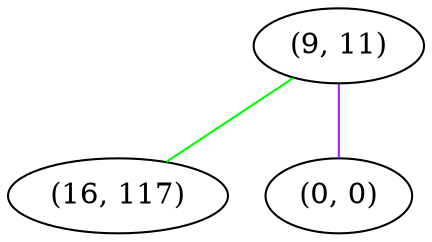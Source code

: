 graph "" {
"(9, 11)";
"(16, 117)";
"(0, 0)";
"(9, 11)" -- "(0, 0)"  [color=purple, key=0, weight=4];
"(9, 11)" -- "(16, 117)"  [color=green, key=0, weight=2];
}
